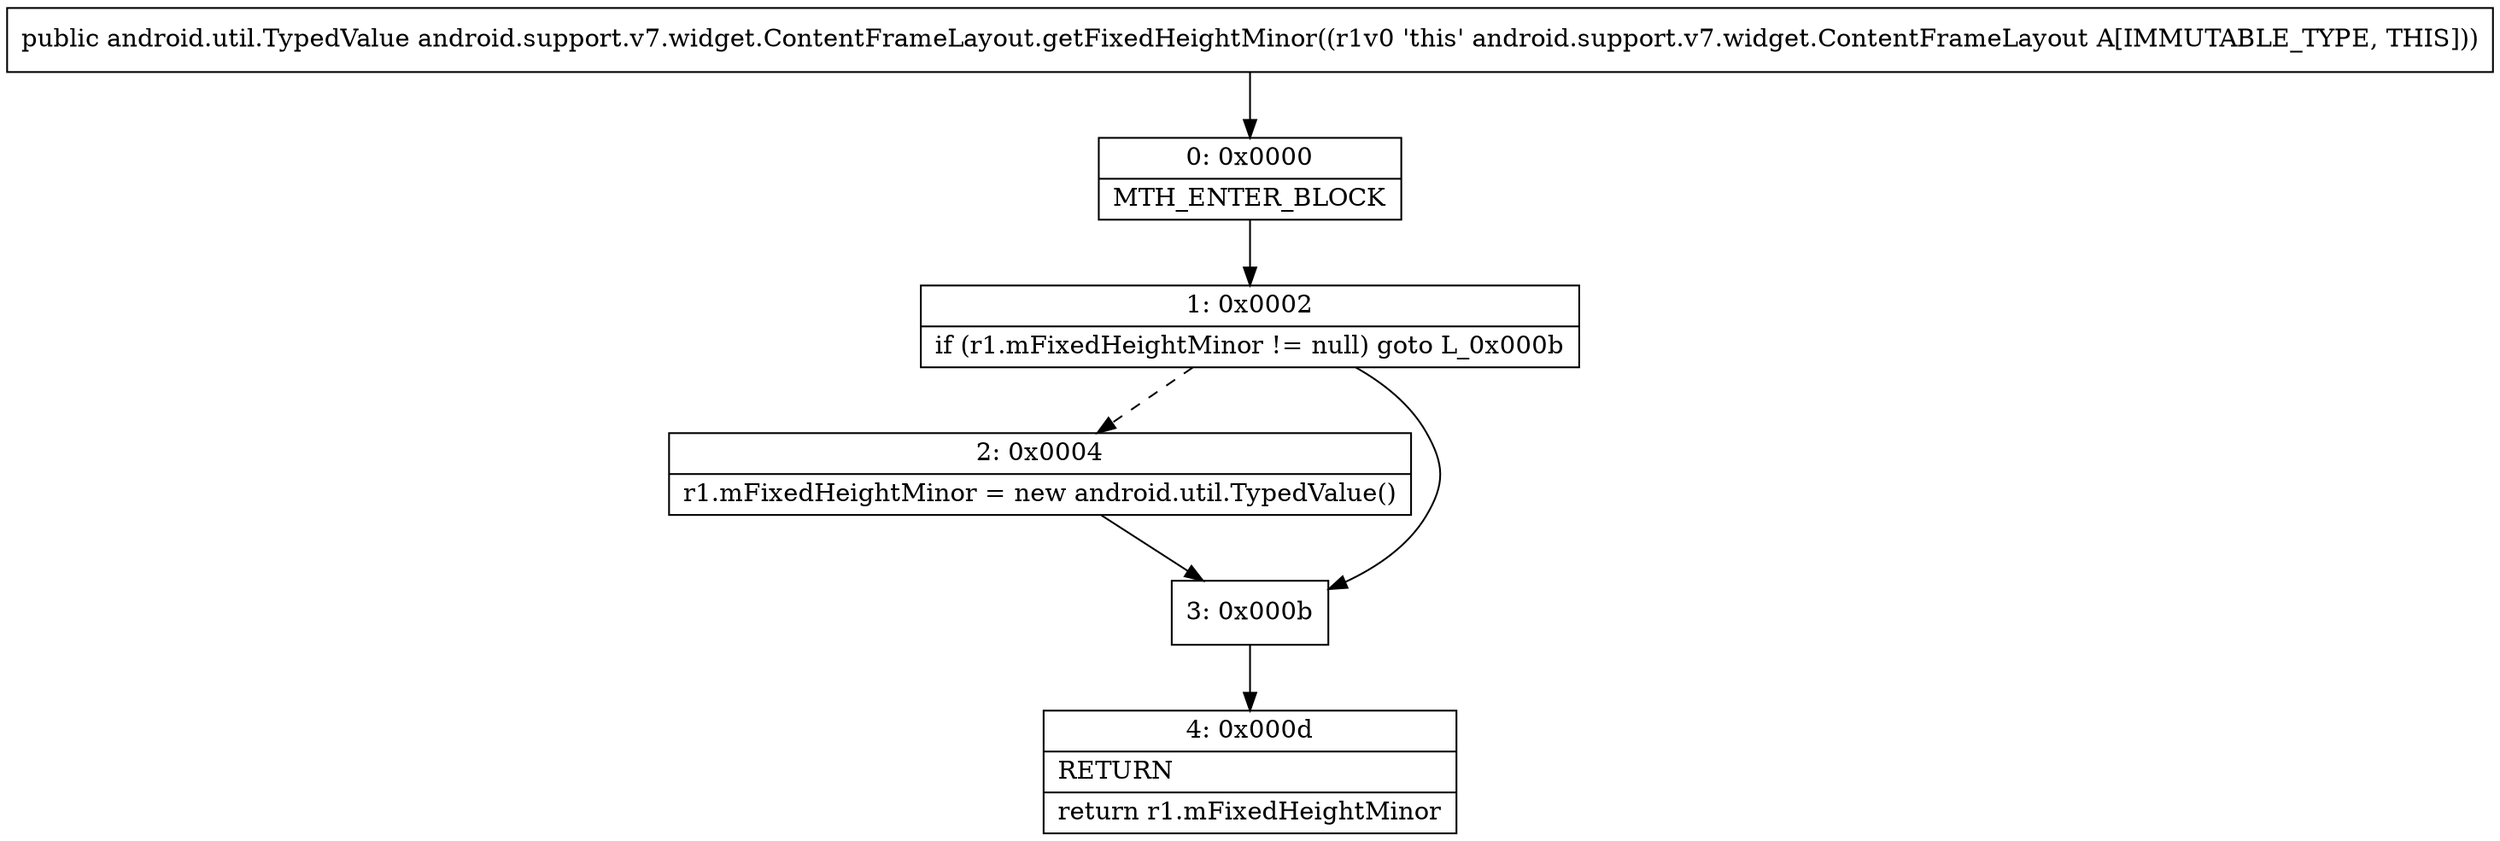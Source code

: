 digraph "CFG forandroid.support.v7.widget.ContentFrameLayout.getFixedHeightMinor()Landroid\/util\/TypedValue;" {
Node_0 [shape=record,label="{0\:\ 0x0000|MTH_ENTER_BLOCK\l}"];
Node_1 [shape=record,label="{1\:\ 0x0002|if (r1.mFixedHeightMinor != null) goto L_0x000b\l}"];
Node_2 [shape=record,label="{2\:\ 0x0004|r1.mFixedHeightMinor = new android.util.TypedValue()\l}"];
Node_3 [shape=record,label="{3\:\ 0x000b}"];
Node_4 [shape=record,label="{4\:\ 0x000d|RETURN\l|return r1.mFixedHeightMinor\l}"];
MethodNode[shape=record,label="{public android.util.TypedValue android.support.v7.widget.ContentFrameLayout.getFixedHeightMinor((r1v0 'this' android.support.v7.widget.ContentFrameLayout A[IMMUTABLE_TYPE, THIS])) }"];
MethodNode -> Node_0;
Node_0 -> Node_1;
Node_1 -> Node_2[style=dashed];
Node_1 -> Node_3;
Node_2 -> Node_3;
Node_3 -> Node_4;
}


